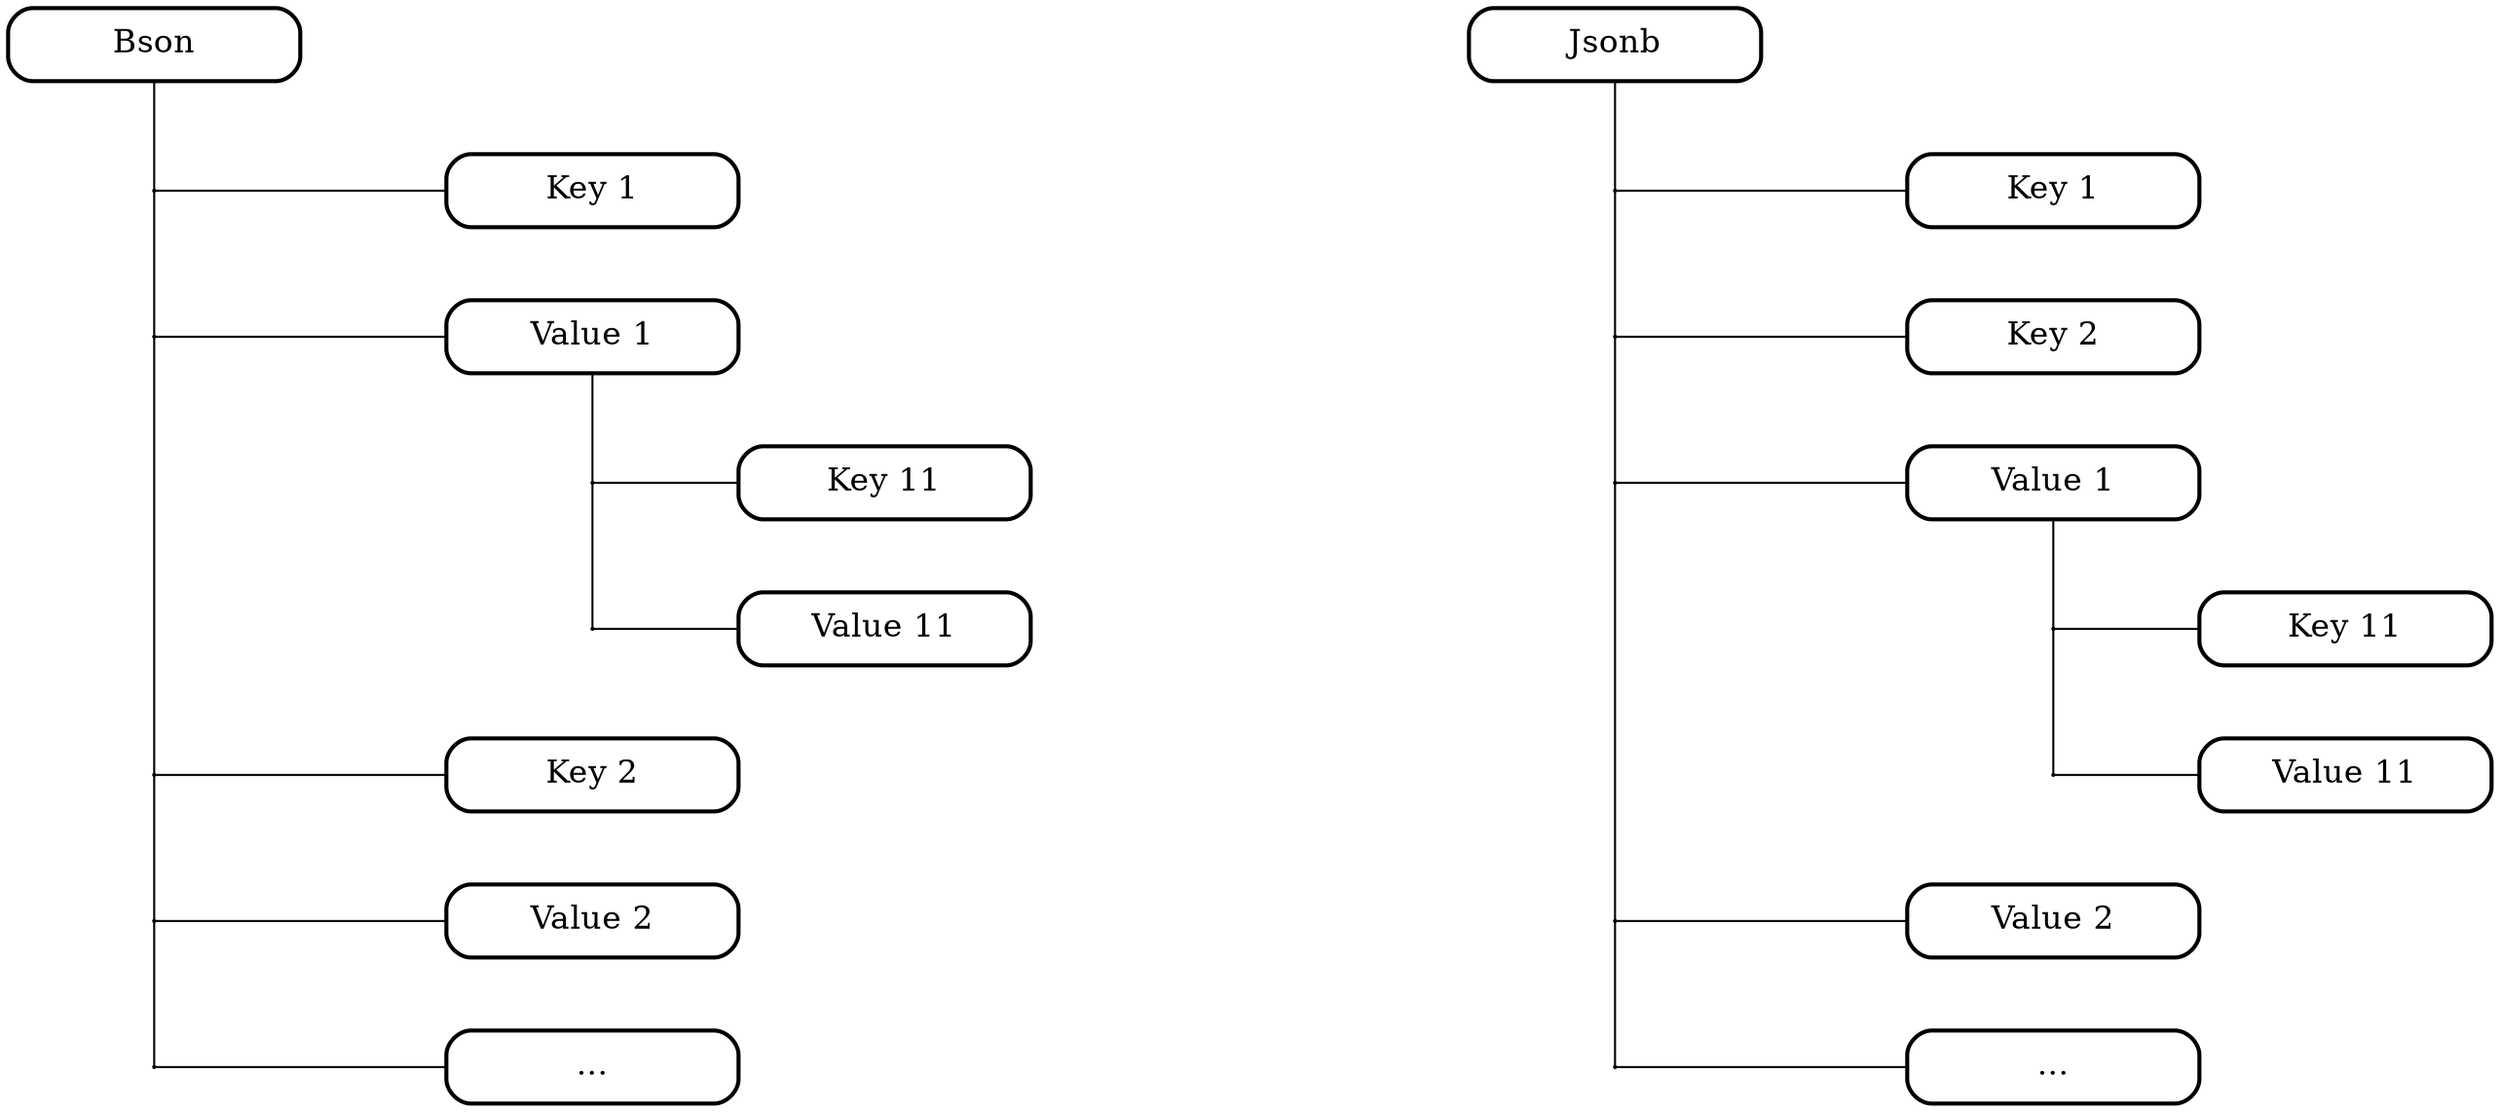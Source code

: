 graph JSONB_KEYS {
    layout=fdp
    overlap=scalexy

    node [
        shape="rectangle",
        style="rounded",
        pin=true,
        width=2,
        penwidth=2,
        fontsize=16
    ];

    Jsonb [pos="-2,8"]
    Point1 [shape=point, width=0, pos="-2,7"]
    Point2 [shape=point, width=0, pos="-2,6"]
    Point3 [shape=point, width=0, pos="-2,5"]
    Point4 [shape=point, width=0, pos="1,4"]
    Point5 [shape=point, width=0, pos="1,3"]
    Point6 [shape=point, width=0, pos="-2,2"]
    Point7 [shape=point, width=0, pos="-2,1"]

    Key1 [label="Key 1", pos="1,7"]
    Key2 [label="Key 2", pos="1,6"]
    Key11 [label="Key 11", pos="3,4"]
    OtherKeys [label="...", pos="1,1"]
    Value1 [label="Value 1", pos="1,5"]
    Value11 [label="Value 11", pos="3,3"]
    Value2 [label="Value 2", pos="1,2"]

    Jsonb -- Point1
    Point1 -- Key1
    Point1 -- Point2
    Point2 -- Key2
    Point2 -- Point3
    Point3 -- Value1

    Value1 -- Point4
    Point4 -- Key11
    Point4 -- Point5
    Point5 -- Value11

    Point3 -- Point6
    Point6 -- Value2
    Point6 -- Point7
    Point7 -- OtherKeys

    Bson [pos="-12,8"]
    BPoint1 [shape=point, width=0, pos="-12,7"]
    BPoint2 [shape=point, width=0, pos="-12,6"]
    BPoint3 [shape=point, width=0, pos="-12,3"]
    BPoint4 [shape=point, width=0, pos="-9,5"]
    BPoint5 [shape=point, width=0, pos="-9,4"]
    BPoint6 [shape=point, width=0, pos="-12,2"]
    BPoint7 [shape=point, width=0, pos="-12,1"]

    BKey1 [label="Key 1", pos="-9,7"]
    BKey2 [label="Key 2", pos="-9,3"]
    BKey11 [label="Key 11", pos="-7,5"]
    BOtherKeys [label="...", pos="-9,1"]
    BValue1 [label="Value 1", pos="-9,6"]
    BValue11 [label="Value 11", pos="-7,4"]
    BValue2 [label="Value 2", pos="-9,2"]

    Bson -- BPoint1
    BPoint1 -- BKey1
    BPoint1 -- BPoint2
    BPoint2 -- BValue1
    BPoint2 -- BPoint3
    BPoint3 -- BKey2

    BValue1 -- BPoint4
    BPoint4 -- BKey11
    BPoint4 -- BPoint5
    BPoint5 -- BValue11

    BPoint3 -- BPoint6
    BPoint6 -- BValue2
    BPoint6 -- BPoint7
    BPoint7 -- BOtherKeys
}
